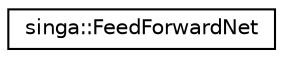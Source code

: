 digraph "Graphical Class Hierarchy"
{
  edge [fontname="Helvetica",fontsize="10",labelfontname="Helvetica",labelfontsize="10"];
  node [fontname="Helvetica",fontsize="10",shape=record];
  rankdir="LR";
  Node0 [label="singa::FeedForwardNet",height=0.2,width=0.4,color="black", fillcolor="white", style="filled",URL="$classsinga_1_1FeedForwardNet.html",tooltip="The feed-forward neural net. "];
}
